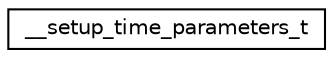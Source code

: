 digraph "Graphical Class Hierarchy"
{
 // LATEX_PDF_SIZE
  edge [fontname="Helvetica",fontsize="10",labelfontname="Helvetica",labelfontsize="10"];
  node [fontname="Helvetica",fontsize="10",shape=record];
  rankdir="LR";
  Node0 [label="__setup_time_parameters_t",height=0.2,width=0.4,color="black", fillcolor="white", style="filled",URL="$struct____setup__time__parameters__t.html",tooltip=" "];
}
